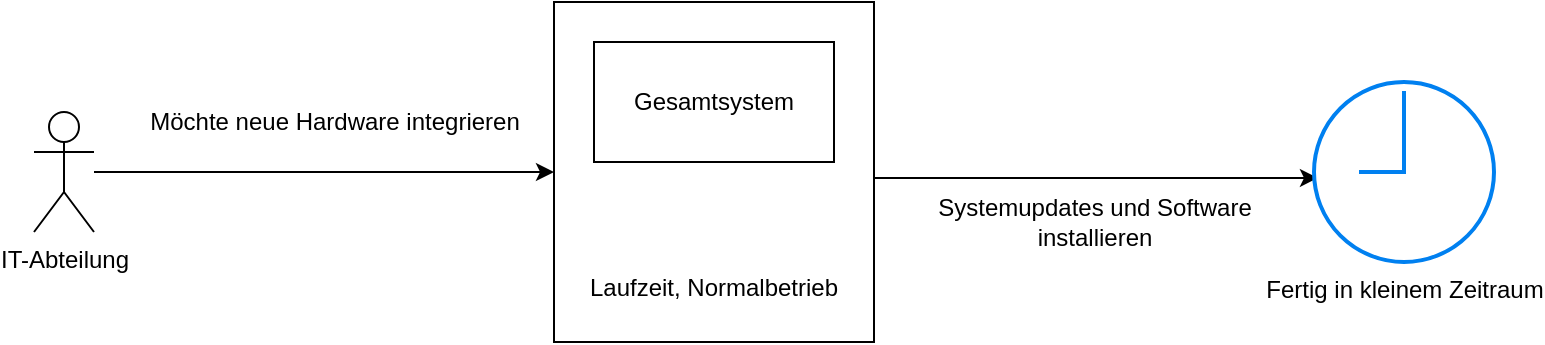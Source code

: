 <mxfile version="12.8.8" type="device"><diagram id="4825HtoTwsyWY6LcjGnN" name="Page-1"><mxGraphModel dx="1422" dy="791" grid="1" gridSize="10" guides="1" tooltips="1" connect="1" arrows="1" fold="1" page="1" pageScale="1" pageWidth="827" pageHeight="1169" math="0" shadow="0"><root><mxCell id="0"/><mxCell id="1" parent="0"/><mxCell id="yjomIk0FwZpuEXgkG4li-6" style="edgeStyle=orthogonalEdgeStyle;rounded=0;orthogonalLoop=1;jettySize=auto;html=1;entryX=0.022;entryY=0.533;entryDx=0;entryDy=0;entryPerimeter=0;" edge="1" parent="1" source="yjomIk0FwZpuEXgkG4li-1" target="yjomIk0FwZpuEXgkG4li-5"><mxGeometry relative="1" as="geometry"><Array as="points"><mxPoint x="560" y="248"/><mxPoint x="560" y="248"/></Array></mxGeometry></mxCell><mxCell id="yjomIk0FwZpuEXgkG4li-7" value="&lt;div&gt;Systemupdates und Software&lt;/div&gt;&lt;div&gt;installieren&lt;br&gt;&lt;/div&gt;" style="text;html=1;align=center;verticalAlign=middle;resizable=0;points=[];labelBackgroundColor=#ffffff;" vertex="1" connectable="0" parent="yjomIk0FwZpuEXgkG4li-6"><mxGeometry x="-0.598" y="-4" relative="1" as="geometry"><mxPoint x="65" y="18" as="offset"/></mxGeometry></mxCell><mxCell id="yjomIk0FwZpuEXgkG4li-1" value="&lt;div&gt;&lt;br&gt;&lt;/div&gt;&lt;div&gt;&lt;br&gt;&lt;/div&gt;&lt;div&gt;&lt;br&gt;&lt;/div&gt;&lt;div&gt;&lt;br&gt;&lt;/div&gt;&lt;div&gt;&lt;br&gt;&lt;/div&gt;&lt;div&gt;&lt;br&gt;&lt;/div&gt;&lt;div&gt;&lt;br&gt;&lt;/div&gt;&lt;div&gt;&lt;br&gt;&lt;/div&gt;&lt;div&gt;Laufzeit, Normalbetrieb&lt;br&gt;&lt;/div&gt;" style="rounded=0;whiteSpace=wrap;html=1;" vertex="1" parent="1"><mxGeometry x="320" y="160" width="160" height="170" as="geometry"/></mxCell><mxCell id="yjomIk0FwZpuEXgkG4li-2" value="Gesamtsystem" style="rounded=0;whiteSpace=wrap;html=1;" vertex="1" parent="1"><mxGeometry x="340" y="180" width="120" height="60" as="geometry"/></mxCell><mxCell id="yjomIk0FwZpuEXgkG4li-4" style="edgeStyle=orthogonalEdgeStyle;rounded=0;orthogonalLoop=1;jettySize=auto;html=1;entryX=0;entryY=0.5;entryDx=0;entryDy=0;" edge="1" parent="1" source="yjomIk0FwZpuEXgkG4li-3" target="yjomIk0FwZpuEXgkG4li-1"><mxGeometry relative="1" as="geometry"/></mxCell><mxCell id="yjomIk0FwZpuEXgkG4li-8" value="Möchte neue Hardware integrieren" style="text;html=1;align=center;verticalAlign=middle;resizable=0;points=[];labelBackgroundColor=#ffffff;" vertex="1" connectable="0" parent="yjomIk0FwZpuEXgkG4li-4"><mxGeometry x="-0.243" y="-5" relative="1" as="geometry"><mxPoint x="33" y="-30" as="offset"/></mxGeometry></mxCell><mxCell id="yjomIk0FwZpuEXgkG4li-3" value="IT-Abteilung" style="shape=umlActor;verticalLabelPosition=bottom;labelBackgroundColor=#ffffff;verticalAlign=top;html=1;outlineConnect=0;" vertex="1" parent="1"><mxGeometry x="60" y="215" width="30" height="60" as="geometry"/></mxCell><mxCell id="yjomIk0FwZpuEXgkG4li-5" value="Fertig in kleinem Zeitraum" style="html=1;verticalLabelPosition=bottom;align=center;labelBackgroundColor=#ffffff;verticalAlign=top;strokeWidth=2;strokeColor=#0080F0;shadow=0;dashed=0;shape=mxgraph.ios7.icons.clock;" vertex="1" parent="1"><mxGeometry x="700" y="200" width="90" height="90" as="geometry"/></mxCell></root></mxGraphModel></diagram></mxfile>